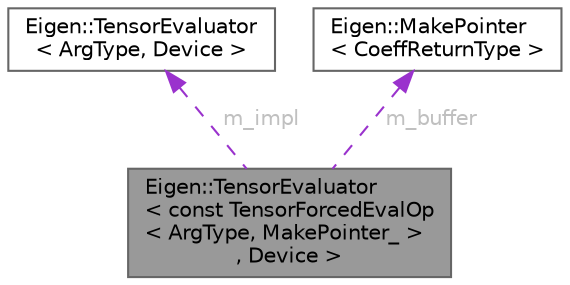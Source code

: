 digraph "Eigen::TensorEvaluator&lt; const TensorForcedEvalOp&lt; ArgType, MakePointer_ &gt;, Device &gt;"
{
 // LATEX_PDF_SIZE
  bgcolor="transparent";
  edge [fontname=Helvetica,fontsize=10,labelfontname=Helvetica,labelfontsize=10];
  node [fontname=Helvetica,fontsize=10,shape=box,height=0.2,width=0.4];
  Node1 [id="Node000001",label="Eigen::TensorEvaluator\l\< const TensorForcedEvalOp\l\< ArgType, MakePointer_ \>\l, Device \>",height=0.2,width=0.4,color="gray40", fillcolor="grey60", style="filled", fontcolor="black",tooltip=" "];
  Node2 -> Node1 [id="edge1_Node000001_Node000002",dir="back",color="darkorchid3",style="dashed",tooltip=" ",label=" m_impl",fontcolor="grey" ];
  Node2 [id="Node000002",label="Eigen::TensorEvaluator\l\< ArgType, Device \>",height=0.2,width=0.4,color="gray40", fillcolor="white", style="filled",URL="$struct_eigen_1_1_tensor_evaluator.html",tooltip=" "];
  Node3 -> Node1 [id="edge2_Node000001_Node000003",dir="back",color="darkorchid3",style="dashed",tooltip=" ",label=" m_buffer",fontcolor="grey" ];
  Node3 [id="Node000003",label="Eigen::MakePointer\l\< CoeffReturnType \>",height=0.2,width=0.4,color="gray40", fillcolor="white", style="filled",URL="$struct_eigen_1_1_make_pointer.html",tooltip=" "];
}
